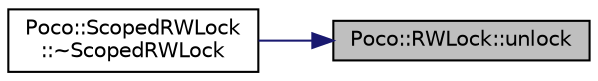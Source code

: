 digraph "Poco::RWLock::unlock"
{
 // LATEX_PDF_SIZE
  edge [fontname="Helvetica",fontsize="10",labelfontname="Helvetica",labelfontsize="10"];
  node [fontname="Helvetica",fontsize="10",shape=record];
  rankdir="RL";
  Node1 [label="Poco::RWLock::unlock",height=0.2,width=0.4,color="black", fillcolor="grey75", style="filled", fontcolor="black",tooltip=" "];
  Node1 -> Node2 [dir="back",color="midnightblue",fontsize="10",style="solid"];
  Node2 [label="Poco::ScopedRWLock\l::~ScopedRWLock",height=0.2,width=0.4,color="black", fillcolor="white", style="filled",URL="$classPoco_1_1ScopedRWLock.html#a698126517a64bdad4f81040be1dd115d",tooltip=" "];
}
